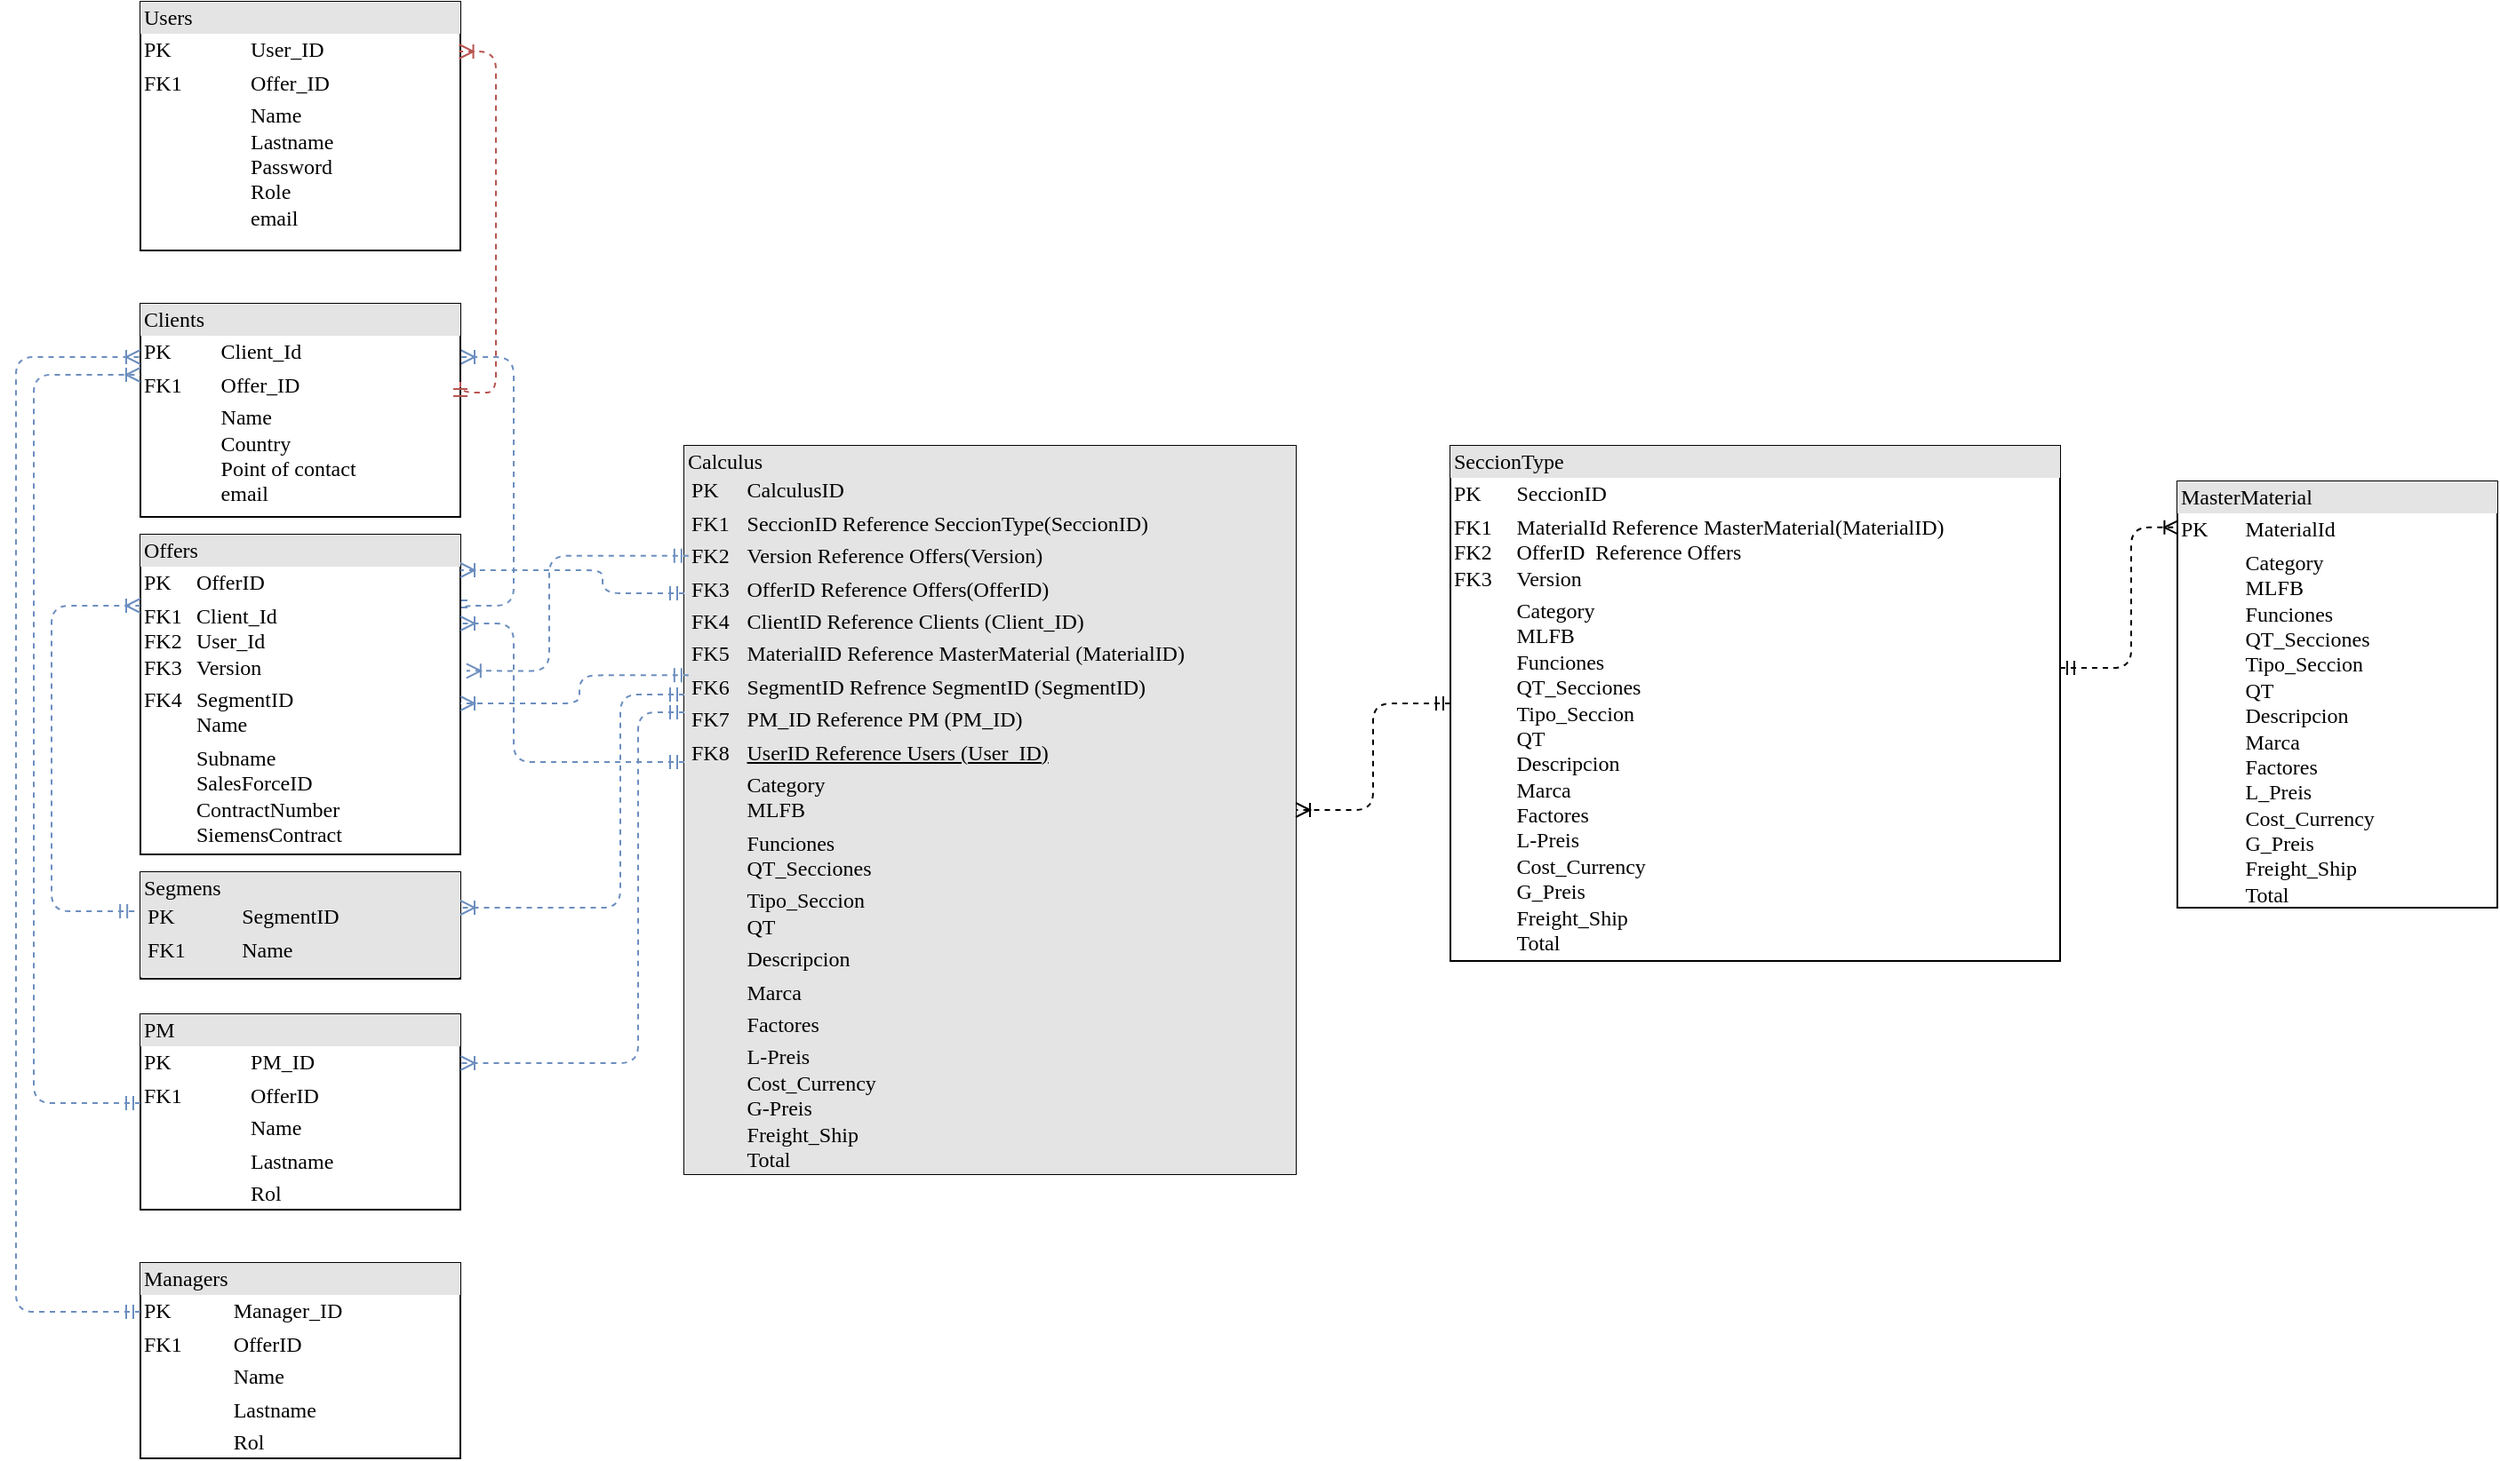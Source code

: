 <mxfile version="24.3.1" type="github">
  <diagram name="Page-1" id="2ca16b54-16f6-2749-3443-fa8db7711227">
    <mxGraphModel dx="794" dy="595" grid="1" gridSize="10" guides="1" tooltips="1" connect="1" arrows="1" fold="1" page="1" pageScale="1" pageWidth="1100" pageHeight="850" background="none" math="0" shadow="0">
      <root>
        <mxCell id="0" />
        <mxCell id="1" parent="0" />
        <mxCell id="2ed32ef02a7f4228-1" value="&lt;div style=&quot;box-sizing:border-box;width:100%;background:#e4e4e4;padding:2px;&quot;&gt;Users&lt;/div&gt;&lt;table style=&quot;width:100%;font-size:1em;&quot; cellpadding=&quot;2&quot; cellspacing=&quot;0&quot;&gt;&lt;tbody&gt;&lt;tr&gt;&lt;td&gt;PK&lt;/td&gt;&lt;td&gt;User_ID&lt;/td&gt;&lt;/tr&gt;&lt;tr&gt;&lt;td&gt;FK1&lt;/td&gt;&lt;td&gt;Offer_ID&lt;/td&gt;&lt;/tr&gt;&lt;tr&gt;&lt;td&gt;&lt;/td&gt;&lt;td&gt;Name&lt;br&gt;Lastname&lt;br&gt;Password&lt;br&gt;Role&lt;br&gt;email&lt;br&gt;&lt;br&gt;&lt;/td&gt;&lt;/tr&gt;&lt;/tbody&gt;&lt;/table&gt;" style="verticalAlign=top;align=left;overflow=fill;html=1;rounded=0;shadow=0;comic=0;labelBackgroundColor=none;strokeWidth=1;fontFamily=Verdana;fontSize=12" parent="1" vertex="1">
          <mxGeometry x="110" y="10" width="180" height="140" as="geometry" />
        </mxCell>
        <mxCell id="2ed32ef02a7f4228-18" style="edgeStyle=orthogonalEdgeStyle;html=1;entryX=1;entryY=0.25;dashed=1;labelBackgroundColor=none;startArrow=ERmandOne;endArrow=ERoneToMany;fontFamily=Verdana;fontSize=12;align=left;entryDx=0;entryDy=0;exitX=1;exitY=0.25;exitDx=0;exitDy=0;fillColor=#dae8fc;strokeColor=#6c8ebf;" parent="1" source="2ed32ef02a7f4228-4" target="2ed32ef02a7f4228-5" edge="1">
          <mxGeometry relative="1" as="geometry">
            <Array as="points">
              <mxPoint x="320" y="350" />
              <mxPoint x="320" y="210" />
            </Array>
          </mxGeometry>
        </mxCell>
        <mxCell id="2ed32ef02a7f4228-2" value="&lt;div style=&quot;box-sizing: border-box ; width: 100% ; background: #e4e4e4 ; padding: 2px&quot;&gt;SeccionType&lt;/div&gt;&lt;table style=&quot;width: 100% ; font-size: 1em&quot; cellpadding=&quot;2&quot; cellspacing=&quot;0&quot;&gt;&lt;tbody&gt;&lt;tr&gt;&lt;td&gt;PK&lt;/td&gt;&lt;td&gt;SeccionID&lt;/td&gt;&lt;/tr&gt;&lt;tr&gt;&lt;td&gt;FK1&lt;br&gt;FK2&lt;br&gt;FK3&lt;/td&gt;&lt;td&gt;MaterialId Reference MasterMaterial(MaterialID)&lt;br&gt;OfferID&amp;nbsp; Reference Offers&lt;br&gt;Version&lt;/td&gt;&lt;/tr&gt;&lt;tr&gt;&lt;td&gt;&lt;span style=&quot;white-space: pre;&quot;&gt;&#x9;&lt;/span&gt;&lt;br&gt;&lt;/td&gt;&lt;td&gt;Category&lt;br&gt;MLFB&lt;br&gt;Funciones&lt;br&gt;QT_Secciones&lt;br&gt;Tipo_Seccion&lt;br&gt;QT&lt;br&gt;Descripcion&lt;br&gt;Marca&lt;br&gt;Factores&lt;br&gt;L-Preis&lt;br&gt;Cost_Currency&lt;br&gt;G_Preis&lt;br&gt;Freight_Ship&lt;br&gt;Total&lt;/td&gt;&lt;/tr&gt;&lt;tr&gt;&lt;td&gt;&lt;/td&gt;&lt;td&gt;&lt;br&gt;&lt;/td&gt;&lt;/tr&gt;&lt;/tbody&gt;&lt;/table&gt;" style="verticalAlign=top;align=left;overflow=fill;html=1;rounded=0;shadow=0;comic=0;labelBackgroundColor=none;strokeWidth=1;fontFamily=Verdana;fontSize=12" parent="1" vertex="1">
          <mxGeometry x="847" y="260" width="343" height="290" as="geometry" />
        </mxCell>
        <mxCell id="2ed32ef02a7f4228-3" value="&lt;div style=&quot;box-sizing: border-box ; width: 100% ; background: #e4e4e4 ; padding: 2px&quot;&gt;Segmens&lt;br&gt;&lt;table style=&quot;background-color: initial; font-size: 1em; width: 100%;&quot; cellpadding=&quot;2&quot; cellspacing=&quot;0&quot;&gt;&lt;tbody&gt;&lt;tr&gt;&lt;td&gt;PK&lt;/td&gt;&lt;td&gt;SegmentID&lt;/td&gt;&lt;/tr&gt;&lt;tr&gt;&lt;td&gt;FK1&lt;/td&gt;&lt;td&gt;Name&lt;/td&gt;&lt;/tr&gt;&lt;tr&gt;&lt;td&gt;&lt;/td&gt;&lt;td&gt;&lt;/td&gt;&lt;/tr&gt;&lt;/tbody&gt;&lt;/table&gt;&lt;/div&gt;" style="verticalAlign=top;align=left;overflow=fill;html=1;rounded=0;shadow=0;comic=0;labelBackgroundColor=none;strokeWidth=1;fontFamily=Verdana;fontSize=12" parent="1" vertex="1">
          <mxGeometry x="110" y="500" width="180" height="60" as="geometry" />
        </mxCell>
        <mxCell id="2ed32ef02a7f4228-4" value="&lt;div style=&quot;box-sizing: border-box ; width: 100% ; background: #e4e4e4 ; padding: 2px&quot;&gt;Offers&lt;/div&gt;&lt;table style=&quot;width: 100% ; font-size: 1em&quot; cellpadding=&quot;2&quot; cellspacing=&quot;0&quot;&gt;&lt;tbody&gt;&lt;tr&gt;&lt;td&gt;PK&lt;/td&gt;&lt;td&gt;OfferID&lt;/td&gt;&lt;/tr&gt;&lt;tr&gt;&lt;td&gt;FK1&lt;br&gt;FK2&lt;br&gt;FK3&lt;/td&gt;&lt;td&gt;Client_Id&lt;br&gt;User_Id&lt;br&gt;Version&lt;/td&gt;&lt;/tr&gt;&lt;tr&gt;&lt;td&gt;FK4&lt;br&gt;&lt;br&gt;&lt;/td&gt;&lt;td&gt;SegmentID&lt;br&gt;Name&lt;/td&gt;&lt;/tr&gt;&lt;tr&gt;&lt;td&gt;&lt;br&gt;&lt;/td&gt;&lt;td&gt;Subname&lt;br&gt;&lt;table style=&quot;border-collapse:&lt;br/&gt; collapse;width:94pt&quot; width=&quot;125&quot; cellspacing=&quot;0&quot; cellpadding=&quot;0&quot; border=&quot;0&quot;&gt;&lt;tbody&gt;&lt;tr style=&quot;height:14.0pt&quot; height=&quot;19&quot;&gt;  &lt;td style=&quot;height:14.0pt;width:94pt&quot; width=&quot;125&quot; class=&quot;xl280&quot; height=&quot;19&quot;&gt;SalesForceID&lt;br&gt;ContractNumber&lt;br&gt;SiemensContract&lt;br&gt;&lt;br&gt;&lt;/td&gt;&lt;/tr&gt;&lt;/tbody&gt;&lt;/table&gt;&lt;/td&gt;&lt;/tr&gt;&lt;/tbody&gt;&lt;/table&gt;" style="verticalAlign=top;align=left;overflow=fill;html=1;rounded=0;shadow=0;comic=0;labelBackgroundColor=none;strokeWidth=1;fontFamily=Verdana;fontSize=12" parent="1" vertex="1">
          <mxGeometry x="110" y="310" width="180" height="180" as="geometry" />
        </mxCell>
        <mxCell id="2ed32ef02a7f4228-5" value="&lt;div style=&quot;box-sizing:border-box;width:100%;background:#e4e4e4;padding:2px;&quot;&gt;Clients&lt;/div&gt;&lt;table style=&quot;width:100%;font-size:1em;&quot; cellpadding=&quot;2&quot; cellspacing=&quot;0&quot;&gt;&lt;tbody&gt;&lt;tr&gt;&lt;td&gt;PK&lt;/td&gt;&lt;td&gt;Client_Id&lt;/td&gt;&lt;/tr&gt;&lt;tr&gt;&lt;td&gt;FK1&lt;/td&gt;&lt;td&gt;Offer_ID&lt;/td&gt;&lt;/tr&gt;&lt;tr&gt;&lt;td&gt;&lt;/td&gt;&lt;td&gt;Name&lt;br&gt;Country&lt;br&gt;Point of contact&lt;br&gt;email&lt;br&gt;&lt;br&gt;&lt;/td&gt;&lt;/tr&gt;&lt;/tbody&gt;&lt;/table&gt;" style="verticalAlign=top;align=left;overflow=fill;html=1;rounded=0;shadow=0;comic=0;labelBackgroundColor=none;strokeWidth=1;fontFamily=Verdana;fontSize=12" parent="1" vertex="1">
          <mxGeometry x="110" y="180" width="180" height="120" as="geometry" />
        </mxCell>
        <mxCell id="2ed32ef02a7f4228-8" value="&lt;div style=&quot;box-sizing: border-box ; width: 100% ; background: #e4e4e4 ; padding: 2px&quot;&gt;Calculus&lt;table style=&quot;background-color: initial; font-size: 1em; width: 100%;&quot; cellpadding=&quot;2&quot; cellspacing=&quot;0&quot;&gt;&lt;tbody&gt;&lt;tr&gt;&lt;td&gt;PK&lt;/td&gt;&lt;td&gt;CalculusID&amp;nbsp;&lt;/td&gt;&lt;/tr&gt;&lt;tr&gt;&lt;td&gt;FK1&lt;/td&gt;&lt;td&gt;SeccionID Reference SeccionType(SeccionID)&amp;nbsp;&lt;/td&gt;&lt;/tr&gt;&lt;tr&gt;&lt;td&gt;FK2&lt;/td&gt;&lt;td&gt;Version Reference Offers(Version)&amp;nbsp;&lt;/td&gt;&lt;/tr&gt;&lt;tr&gt;&lt;td&gt;FK3&lt;br&gt;&lt;/td&gt;&lt;td&gt;OfferID Reference Offers(OfferID)&amp;nbsp;&lt;/td&gt;&lt;/tr&gt;&lt;tr&gt;&lt;td&gt;FK4&lt;br&gt;&lt;/td&gt;&lt;td&gt;ClientID Reference Clients (Client_ID)&lt;/td&gt;&lt;/tr&gt;&lt;tr&gt;&lt;td&gt;FK5&lt;br&gt;&lt;/td&gt;&lt;td&gt;MaterialID Reference MasterMaterial (MaterialID)&lt;/td&gt;&lt;/tr&gt;&lt;tr&gt;&lt;td&gt;FK6&lt;br&gt;&lt;/td&gt;&lt;td&gt;SegmentID Refrence SegmentID (SegmentID)&lt;/td&gt;&lt;/tr&gt;&lt;tr&gt;&lt;td&gt;FK7&lt;br&gt;&lt;/td&gt;&lt;td&gt;PM_ID Reference PM (PM_ID)&lt;/td&gt;&lt;/tr&gt;&lt;tr&gt;&lt;td&gt;FK8&lt;br&gt;&lt;/td&gt;&lt;td&gt;&lt;u&gt;UserID Reference Users (User_ID)&lt;/u&gt;&lt;/td&gt;&lt;/tr&gt;&lt;tr&gt;&lt;td&gt;&lt;br&gt;&lt;/td&gt;&lt;td&gt;Category&lt;br&gt;MLFB&lt;/td&gt;&lt;/tr&gt;&lt;tr&gt;&lt;td&gt;&lt;br&gt;&lt;/td&gt;&lt;td&gt;Funciones&lt;br&gt;QT_Secciones&lt;/td&gt;&lt;/tr&gt;&lt;tr&gt;&lt;td&gt;&lt;br&gt;&lt;/td&gt;&lt;td&gt;Tipo_Seccion&lt;br&gt;QT&lt;/td&gt;&lt;/tr&gt;&lt;tr&gt;&lt;td&gt;&lt;br&gt;&lt;/td&gt;&lt;td&gt;Descripcion&lt;br&gt;&lt;/td&gt;&lt;/tr&gt;&lt;tr&gt;&lt;td&gt;&lt;br&gt;&lt;/td&gt;&lt;td&gt;Marca&lt;/td&gt;&lt;/tr&gt;&lt;tr&gt;&lt;td&gt;&lt;br&gt;&lt;/td&gt;&lt;td&gt;Factores&lt;/td&gt;&lt;/tr&gt;&lt;tr&gt;&lt;td&gt;&lt;br&gt;&lt;/td&gt;&lt;td&gt;L-Preis&lt;br&gt;Cost_Currency&lt;br&gt;G-Preis&lt;br&gt;Freight_Ship&lt;br&gt;Total&lt;br&gt;Currency_Offer&lt;br&gt;&lt;br&gt;&lt;/td&gt;&lt;/tr&gt;&lt;/tbody&gt;&lt;/table&gt;&lt;/div&gt;" style="verticalAlign=top;align=left;overflow=fill;html=1;rounded=0;shadow=0;comic=0;labelBackgroundColor=none;strokeWidth=1;fontFamily=Verdana;fontSize=12" parent="1" vertex="1">
          <mxGeometry x="416" y="260" width="344" height="410" as="geometry" />
        </mxCell>
        <mxCell id="2ed32ef02a7f4228-21" style="edgeStyle=orthogonalEdgeStyle;html=1;entryX=0.004;entryY=0.108;dashed=1;labelBackgroundColor=none;startArrow=ERmandOne;endArrow=ERoneToMany;fontFamily=Verdana;fontSize=12;align=left;entryDx=0;entryDy=0;entryPerimeter=0;" parent="1" source="2ed32ef02a7f4228-2" target="2ed32ef02a7f4228-10" edge="1">
          <mxGeometry relative="1" as="geometry">
            <mxPoint x="1031.42" y="385.28" as="sourcePoint" />
            <mxPoint x="1107" y="490" as="targetPoint" />
            <Array as="points">
              <mxPoint x="1230" y="385" />
              <mxPoint x="1230" y="306" />
            </Array>
          </mxGeometry>
        </mxCell>
        <mxCell id="2ed32ef02a7f4228-10" value="&lt;div style=&quot;box-sizing: border-box ; width: 100% ; background: #e4e4e4 ; padding: 2px&quot;&gt;MasterMaterial&lt;/div&gt;&lt;table style=&quot;width: 100% ; font-size: 1em&quot; cellpadding=&quot;2&quot; cellspacing=&quot;0&quot;&gt;&lt;tbody&gt;&lt;tr&gt;&lt;td&gt;PK&lt;br&gt;&lt;/td&gt;&lt;td style=&quot;text-align: justify;&quot;&gt;MaterialId&lt;/td&gt;&lt;/tr&gt;&lt;tr&gt;&lt;td&gt;&lt;div style=&quot;text-align: justify;&quot;&gt;&lt;br&gt;&lt;/div&gt;&lt;div style=&quot;text-align: justify;&quot;&gt;&lt;span style=&quot;font-size: 1em; background-color: initial;&quot;&gt;&lt;br&gt;&lt;/span&gt;&lt;/div&gt;&lt;div style=&quot;text-align: justify;&quot;&gt;&lt;span style=&quot;font-size: 1em; background-color: initial;&quot;&gt;&lt;br&gt;&lt;/span&gt;&lt;/div&gt;&lt;div style=&quot;text-align: justify;&quot;&gt;&lt;span style=&quot;font-size: 1em; background-color: initial;&quot;&gt;&lt;br&gt;&lt;/span&gt;&lt;/div&gt;&lt;div style=&quot;text-align: justify;&quot;&gt;&lt;span style=&quot;font-size: 1em; background-color: initial;&quot;&gt;&lt;br&gt;&lt;/span&gt;&lt;/div&gt;&lt;div style=&quot;text-align: justify;&quot;&gt;&lt;span style=&quot;font-size: 1em; background-color: initial;&quot;&gt;&lt;br&gt;&lt;/span&gt;&lt;/div&gt;&lt;div style=&quot;text-align: justify;&quot;&gt;&lt;span style=&quot;font-size: 1em; background-color: initial;&quot;&gt;&lt;br&gt;&lt;/span&gt;&lt;/div&gt;&lt;div style=&quot;text-align: justify;&quot;&gt;&lt;span style=&quot;font-size: 1em; background-color: initial;&quot;&gt;&lt;br&gt;&lt;/span&gt;&lt;/div&gt;&lt;div style=&quot;text-align: justify;&quot;&gt;&lt;span style=&quot;font-size: 1em; background-color: initial;&quot;&gt;&lt;br&gt;&lt;/span&gt;&lt;/div&gt;&lt;div style=&quot;text-align: justify;&quot;&gt;&lt;span style=&quot;font-size: 1em; background-color: initial;&quot;&gt;&lt;br&gt;&lt;/span&gt;&lt;/div&gt;&lt;div style=&quot;text-align: justify;&quot;&gt;&lt;span style=&quot;font-size: 1em; background-color: initial;&quot;&gt;&lt;br&gt;&lt;/span&gt;&lt;/div&gt;&lt;div style=&quot;text-align: justify;&quot;&gt;&lt;span style=&quot;font-size: 1em; background-color: initial;&quot;&gt;&lt;br&gt;&lt;/span&gt;&lt;/div&gt;&lt;div style=&quot;text-align: justify;&quot;&gt;&lt;span style=&quot;font-size: 1em; background-color: initial;&quot;&gt;&lt;br&gt;&lt;/span&gt;&lt;/div&gt;&lt;div style=&quot;text-align: justify;&quot;&gt;&lt;span style=&quot;font-size: 1em; background-color: initial;&quot;&gt;&lt;br&gt;&lt;/span&gt;&lt;/div&gt;&lt;div style=&quot;text-align: justify;&quot;&gt;&lt;/div&gt;&lt;/td&gt;&lt;td&gt;Category&lt;br&gt;MLFB&lt;br&gt;Funciones&lt;br&gt;QT_Secciones&lt;br&gt;Tipo_Seccion&lt;br&gt;QT&lt;br&gt;Descripcion&lt;br&gt;Marca&lt;br&gt;Factores&lt;br&gt;L_Preis&lt;br&gt;Cost_Currency&lt;br&gt;G_Preis&lt;br&gt;Freight_Ship&lt;br&gt;Total&lt;/td&gt;&lt;/tr&gt;&lt;tr&gt;&lt;td&gt;&lt;br&gt;&lt;/td&gt;&lt;td&gt;&lt;br&gt;&lt;/td&gt;&lt;/tr&gt;&lt;tr&gt;&lt;td&gt;&lt;br&gt;&lt;/td&gt;&lt;td&gt;&lt;br&gt;&lt;/td&gt;&lt;/tr&gt;&lt;tr&gt;&lt;td&gt;&lt;br&gt;&lt;/td&gt;&lt;td&gt;&lt;br&gt;&lt;/td&gt;&lt;/tr&gt;&lt;tr&gt;&lt;td&gt;&lt;br&gt;&lt;/td&gt;&lt;td&gt;&lt;br&gt;&lt;/td&gt;&lt;/tr&gt;&lt;/tbody&gt;&lt;/table&gt;" style="verticalAlign=top;align=left;overflow=fill;html=1;rounded=0;shadow=0;comic=0;labelBackgroundColor=none;strokeWidth=1;fontFamily=Verdana;fontSize=12" parent="1" vertex="1">
          <mxGeometry x="1256" y="280" width="180" height="240" as="geometry" />
        </mxCell>
        <mxCell id="2ed32ef02a7f4228-12" value="&lt;div style=&quot;box-sizing: border-box ; width: 100% ; background: #e4e4e4 ; padding: 2px&quot;&gt;PM&lt;/div&gt;&lt;table style=&quot;width: 100% ; font-size: 1em&quot; cellpadding=&quot;2&quot; cellspacing=&quot;0&quot;&gt;&lt;tbody&gt;&lt;tr&gt;&lt;td&gt;PK&lt;/td&gt;&lt;td&gt;PM_ID&lt;/td&gt;&lt;/tr&gt;&lt;tr&gt;&lt;td&gt;FK1&lt;/td&gt;&lt;td&gt;OfferID&lt;/td&gt;&lt;/tr&gt;&lt;tr&gt;&lt;td&gt;&lt;/td&gt;&lt;td&gt;Name&lt;/td&gt;&lt;/tr&gt;&lt;tr&gt;&lt;td&gt;&lt;br&gt;&lt;/td&gt;&lt;td&gt;Lastname&lt;/td&gt;&lt;/tr&gt;&lt;tr&gt;&lt;td&gt;&lt;br&gt;&lt;/td&gt;&lt;td&gt;Rol&lt;/td&gt;&lt;/tr&gt;&lt;tr&gt;&lt;td&gt;&lt;br&gt;&lt;/td&gt;&lt;td&gt;&lt;br&gt;&lt;/td&gt;&lt;/tr&gt;&lt;/tbody&gt;&lt;/table&gt;" style="verticalAlign=top;align=left;overflow=fill;html=1;rounded=0;shadow=0;comic=0;labelBackgroundColor=none;strokeWidth=1;fontFamily=Verdana;fontSize=12" parent="1" vertex="1">
          <mxGeometry x="110" y="580" width="180" height="110" as="geometry" />
        </mxCell>
        <mxCell id="BW-nAZjWjkn8rpJ02qcr-7" style="edgeStyle=orthogonalEdgeStyle;html=1;dashed=1;labelBackgroundColor=none;startArrow=ERmandOne;endArrow=ERoneToMany;fontFamily=Verdana;fontSize=12;align=left;exitX=1;exitY=0.367;exitDx=0;exitDy=0;exitPerimeter=0;entryX=0.996;entryY=0.2;entryDx=0;entryDy=0;entryPerimeter=0;fillColor=#f8cecc;strokeColor=#b85450;" edge="1" parent="1" source="2ed32ef02a7f4228-5" target="2ed32ef02a7f4228-1">
          <mxGeometry relative="1" as="geometry">
            <mxPoint x="320" y="230" as="sourcePoint" />
            <mxPoint x="320" y="120" as="targetPoint" />
            <Array as="points">
              <mxPoint x="290" y="230" />
              <mxPoint x="310" y="230" />
              <mxPoint x="310" y="38" />
            </Array>
          </mxGeometry>
        </mxCell>
        <mxCell id="BW-nAZjWjkn8rpJ02qcr-8" style="edgeStyle=orthogonalEdgeStyle;html=1;dashed=1;labelBackgroundColor=none;startArrow=ERmandOne;endArrow=ERoneToMany;fontFamily=Verdana;fontSize=12;align=left;fillColor=#dae8fc;strokeColor=#6c8ebf;" edge="1" parent="1" target="2ed32ef02a7f4228-5">
          <mxGeometry relative="1" as="geometry">
            <mxPoint x="110" y="630" as="sourcePoint" />
            <mxPoint x="40" y="220" as="targetPoint" />
            <Array as="points">
              <mxPoint x="50" y="630" />
              <mxPoint x="50" y="220" />
            </Array>
          </mxGeometry>
        </mxCell>
        <mxCell id="BW-nAZjWjkn8rpJ02qcr-9" style="edgeStyle=orthogonalEdgeStyle;rounded=0;orthogonalLoop=1;jettySize=auto;html=1;exitX=0.5;exitY=1;exitDx=0;exitDy=0;" edge="1" parent="1" source="2ed32ef02a7f4228-12" target="2ed32ef02a7f4228-12">
          <mxGeometry relative="1" as="geometry" />
        </mxCell>
        <mxCell id="BW-nAZjWjkn8rpJ02qcr-10" value="&lt;div style=&quot;box-sizing: border-box ; width: 100% ; background: #e4e4e4 ; padding: 2px&quot;&gt;Managers&lt;/div&gt;&lt;table style=&quot;width: 100% ; font-size: 1em&quot; cellpadding=&quot;2&quot; cellspacing=&quot;0&quot;&gt;&lt;tbody&gt;&lt;tr&gt;&lt;td&gt;PK&lt;/td&gt;&lt;td&gt;Manager_ID&lt;/td&gt;&lt;/tr&gt;&lt;tr&gt;&lt;td&gt;FK1&lt;/td&gt;&lt;td&gt;OfferID&lt;/td&gt;&lt;/tr&gt;&lt;tr&gt;&lt;td&gt;&lt;/td&gt;&lt;td&gt;Name&lt;/td&gt;&lt;/tr&gt;&lt;tr&gt;&lt;td&gt;&lt;br&gt;&lt;/td&gt;&lt;td&gt;Lastname&lt;/td&gt;&lt;/tr&gt;&lt;tr&gt;&lt;td&gt;&lt;br&gt;&lt;/td&gt;&lt;td&gt;Rol&lt;/td&gt;&lt;/tr&gt;&lt;tr&gt;&lt;td&gt;&lt;br&gt;&lt;/td&gt;&lt;td&gt;&lt;br&gt;&lt;/td&gt;&lt;/tr&gt;&lt;/tbody&gt;&lt;/table&gt;" style="verticalAlign=top;align=left;overflow=fill;html=1;rounded=0;shadow=0;comic=0;labelBackgroundColor=none;strokeWidth=1;fontFamily=Verdana;fontSize=12" vertex="1" parent="1">
          <mxGeometry x="110" y="720" width="180" height="110" as="geometry" />
        </mxCell>
        <mxCell id="BW-nAZjWjkn8rpJ02qcr-11" style="edgeStyle=orthogonalEdgeStyle;html=1;dashed=1;labelBackgroundColor=none;startArrow=ERmandOne;endArrow=ERoneToMany;fontFamily=Verdana;fontSize=12;align=left;fillColor=#dae8fc;strokeColor=#6c8ebf;entryX=0;entryY=0.25;entryDx=0;entryDy=0;exitX=0;exitY=0.25;exitDx=0;exitDy=0;" edge="1" parent="1" source="BW-nAZjWjkn8rpJ02qcr-10" target="2ed32ef02a7f4228-5">
          <mxGeometry relative="1" as="geometry">
            <mxPoint x="120" y="640" as="sourcePoint" />
            <mxPoint x="120" y="230" as="targetPoint" />
            <Array as="points">
              <mxPoint x="40" y="748" />
              <mxPoint x="40" y="210" />
            </Array>
          </mxGeometry>
        </mxCell>
        <mxCell id="BW-nAZjWjkn8rpJ02qcr-12" style="edgeStyle=orthogonalEdgeStyle;html=1;dashed=1;labelBackgroundColor=none;startArrow=ERmandOne;endArrow=ERoneToMany;fontFamily=Verdana;fontSize=12;align=left;fillColor=#dae8fc;strokeColor=#6c8ebf;exitX=-0.019;exitY=0.367;exitDx=0;exitDy=0;exitPerimeter=0;" edge="1" parent="1" source="2ed32ef02a7f4228-3" target="2ed32ef02a7f4228-4">
          <mxGeometry relative="1" as="geometry">
            <mxPoint x="120" y="640" as="sourcePoint" />
            <mxPoint x="90" y="380" as="targetPoint" />
            <Array as="points">
              <mxPoint x="60" y="522" />
              <mxPoint x="60" y="350" />
            </Array>
          </mxGeometry>
        </mxCell>
        <mxCell id="BW-nAZjWjkn8rpJ02qcr-14" style="edgeStyle=orthogonalEdgeStyle;html=1;dashed=1;labelBackgroundColor=none;startArrow=ERmandOne;endArrow=ERoneToMany;fontFamily=Verdana;fontSize=12;align=left;" edge="1" parent="1" source="2ed32ef02a7f4228-2" target="2ed32ef02a7f4228-8">
          <mxGeometry relative="1" as="geometry">
            <mxPoint x="564" y="369" as="sourcePoint" />
            <mxPoint x="661" y="290" as="targetPoint" />
            <Array as="points" />
          </mxGeometry>
        </mxCell>
        <mxCell id="BW-nAZjWjkn8rpJ02qcr-15" style="edgeStyle=orthogonalEdgeStyle;html=1;dashed=1;labelBackgroundColor=none;startArrow=ERmandOne;endArrow=ERoneToMany;fontFamily=Verdana;fontSize=12;align=left;fillColor=#dae8fc;strokeColor=#6c8ebf;entryX=1;entryY=0.25;entryDx=0;entryDy=0;" edge="1" parent="1" source="2ed32ef02a7f4228-8" target="2ed32ef02a7f4228-12">
          <mxGeometry relative="1" as="geometry">
            <mxPoint x="370" y="450" as="sourcePoint" />
            <mxPoint x="407.26" y="580" as="targetPoint" />
            <Array as="points">
              <mxPoint x="390" y="410" />
              <mxPoint x="390" y="608" />
            </Array>
          </mxGeometry>
        </mxCell>
        <mxCell id="BW-nAZjWjkn8rpJ02qcr-16" style="edgeStyle=orthogonalEdgeStyle;html=1;dashed=1;labelBackgroundColor=none;startArrow=ERmandOne;endArrow=ERoneToMany;fontFamily=Verdana;fontSize=12;align=left;fillColor=#dae8fc;strokeColor=#6c8ebf;" edge="1" parent="1" source="2ed32ef02a7f4228-8">
          <mxGeometry relative="1" as="geometry">
            <mxPoint x="387" y="390" as="sourcePoint" />
            <mxPoint x="290" y="520" as="targetPoint" />
            <Array as="points">
              <mxPoint x="380" y="400" />
              <mxPoint x="380" y="520" />
            </Array>
          </mxGeometry>
        </mxCell>
        <mxCell id="BW-nAZjWjkn8rpJ02qcr-17" style="edgeStyle=orthogonalEdgeStyle;html=1;dashed=1;labelBackgroundColor=none;startArrow=ERmandOne;endArrow=ERoneToMany;fontFamily=Verdana;fontSize=12;align=left;fillColor=#dae8fc;strokeColor=#6c8ebf;" edge="1" parent="1" source="2ed32ef02a7f4228-8">
          <mxGeometry relative="1" as="geometry">
            <mxPoint x="416" y="240" as="sourcePoint" />
            <mxPoint x="290" y="360" as="targetPoint" />
            <Array as="points">
              <mxPoint x="320" y="438" />
              <mxPoint x="320" y="360" />
            </Array>
          </mxGeometry>
        </mxCell>
        <mxCell id="BW-nAZjWjkn8rpJ02qcr-18" style="edgeStyle=orthogonalEdgeStyle;html=1;dashed=1;labelBackgroundColor=none;startArrow=ERmandOne;endArrow=ERoneToMany;fontFamily=Verdana;fontSize=12;align=left;fillColor=#dae8fc;strokeColor=#6c8ebf;entryX=1.019;entryY=0.426;entryDx=0;entryDy=0;entryPerimeter=0;exitX=0.007;exitY=0.151;exitDx=0;exitDy=0;exitPerimeter=0;" edge="1" parent="1" source="2ed32ef02a7f4228-8" target="2ed32ef02a7f4228-4">
          <mxGeometry relative="1" as="geometry">
            <mxPoint x="360" y="310" as="sourcePoint" />
            <mxPoint x="300" y="370" as="targetPoint" />
            <Array as="points">
              <mxPoint x="340" y="322" />
              <mxPoint x="340" y="387" />
            </Array>
          </mxGeometry>
        </mxCell>
        <mxCell id="BW-nAZjWjkn8rpJ02qcr-19" style="edgeStyle=orthogonalEdgeStyle;html=1;dashed=1;labelBackgroundColor=none;startArrow=ERmandOne;endArrow=ERoneToMany;fontFamily=Verdana;fontSize=12;align=left;fillColor=#dae8fc;strokeColor=#6c8ebf;entryX=1.019;entryY=0.426;entryDx=0;entryDy=0;entryPerimeter=0;exitX=0.007;exitY=0.315;exitDx=0;exitDy=0;exitPerimeter=0;" edge="1" parent="1" source="2ed32ef02a7f4228-8">
          <mxGeometry relative="1" as="geometry">
            <mxPoint x="414" y="340" as="sourcePoint" />
            <mxPoint x="290" y="405" as="targetPoint" />
            <Array as="points">
              <mxPoint x="357" y="389" />
              <mxPoint x="357" y="405" />
            </Array>
          </mxGeometry>
        </mxCell>
        <mxCell id="BW-nAZjWjkn8rpJ02qcr-20" style="edgeStyle=orthogonalEdgeStyle;html=1;dashed=1;labelBackgroundColor=none;startArrow=ERmandOne;endArrow=ERoneToMany;fontFamily=Verdana;fontSize=12;align=left;fillColor=#dae8fc;strokeColor=#6c8ebf;" edge="1" parent="1" source="2ed32ef02a7f4228-8" target="2ed32ef02a7f4228-4">
          <mxGeometry relative="1" as="geometry">
            <mxPoint x="427" y="332" as="sourcePoint" />
            <mxPoint x="303" y="397" as="targetPoint" />
            <Array as="points">
              <mxPoint x="370" y="343" />
              <mxPoint x="370" y="330" />
            </Array>
          </mxGeometry>
        </mxCell>
      </root>
    </mxGraphModel>
  </diagram>
</mxfile>
